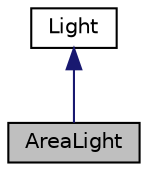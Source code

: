 digraph "AreaLight"
{
 // LATEX_PDF_SIZE
  edge [fontname="Helvetica",fontsize="10",labelfontname="Helvetica",labelfontsize="10"];
  node [fontname="Helvetica",fontsize="10",shape="box"];
  Node1 [label="AreaLight",height=0.2,width=0.4,color="black", fillcolor="grey75", style="filled", fontcolor="black",tooltip="Base class for all area light source."];
  Node2 -> Node1 [dir="back",color="midnightblue",fontsize="10",style="solid"];
  Node2 [label="Light",height=0.2,width=0.4,color="black", fillcolor="white", style="filled",URL="$class_light.html",tooltip="The base class for all light source."];
}
